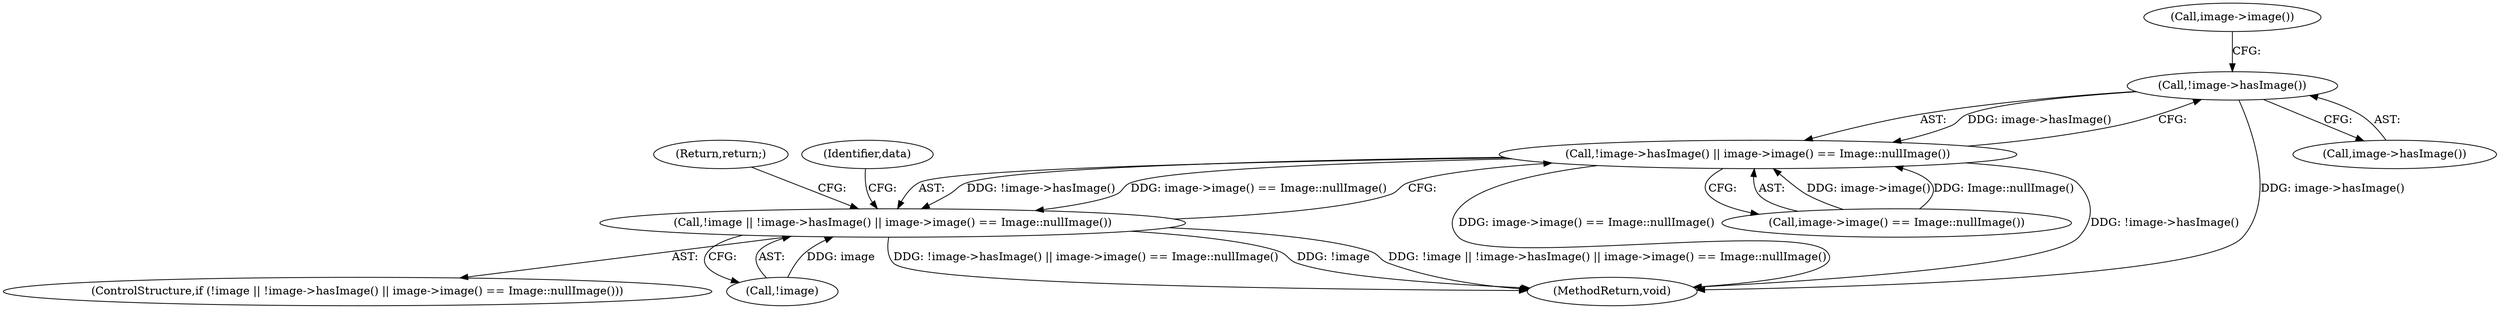 digraph "1_Chrome_7f0126ff011142c8619b10a6e64d04d1745c503a_1@del" {
"1000115" [label="(Call,!image->hasImage())"];
"1000114" [label="(Call,!image->hasImage() || image->image() == Image::nullImage())"];
"1000111" [label="(Call,!image || !image->hasImage() || image->image() == Image::nullImage())"];
"1000117" [label="(Call,image->image() == Image::nullImage())"];
"1000112" [label="(Call,!image)"];
"1000110" [label="(ControlStructure,if (!image || !image->hasImage() || image->image() == Image::nullImage()))"];
"1000118" [label="(Call,image->image())"];
"1000114" [label="(Call,!image->hasImage() || image->image() == Image::nullImage())"];
"1000120" [label="(Return,return;)"];
"1000123" [label="(Identifier,data)"];
"1000111" [label="(Call,!image || !image->hasImage() || image->image() == Image::nullImage())"];
"1000115" [label="(Call,!image->hasImage())"];
"1000138" [label="(MethodReturn,void)"];
"1000116" [label="(Call,image->hasImage())"];
"1000115" -> "1000114"  [label="AST: "];
"1000115" -> "1000116"  [label="CFG: "];
"1000116" -> "1000115"  [label="AST: "];
"1000118" -> "1000115"  [label="CFG: "];
"1000114" -> "1000115"  [label="CFG: "];
"1000115" -> "1000138"  [label="DDG: image->hasImage()"];
"1000115" -> "1000114"  [label="DDG: image->hasImage()"];
"1000114" -> "1000111"  [label="AST: "];
"1000114" -> "1000117"  [label="CFG: "];
"1000117" -> "1000114"  [label="AST: "];
"1000111" -> "1000114"  [label="CFG: "];
"1000114" -> "1000138"  [label="DDG: image->image() == Image::nullImage()"];
"1000114" -> "1000138"  [label="DDG: !image->hasImage()"];
"1000114" -> "1000111"  [label="DDG: !image->hasImage()"];
"1000114" -> "1000111"  [label="DDG: image->image() == Image::nullImage()"];
"1000117" -> "1000114"  [label="DDG: image->image()"];
"1000117" -> "1000114"  [label="DDG: Image::nullImage()"];
"1000111" -> "1000110"  [label="AST: "];
"1000111" -> "1000112"  [label="CFG: "];
"1000112" -> "1000111"  [label="AST: "];
"1000120" -> "1000111"  [label="CFG: "];
"1000123" -> "1000111"  [label="CFG: "];
"1000111" -> "1000138"  [label="DDG: !image->hasImage() || image->image() == Image::nullImage()"];
"1000111" -> "1000138"  [label="DDG: !image"];
"1000111" -> "1000138"  [label="DDG: !image || !image->hasImage() || image->image() == Image::nullImage()"];
"1000112" -> "1000111"  [label="DDG: image"];
}
